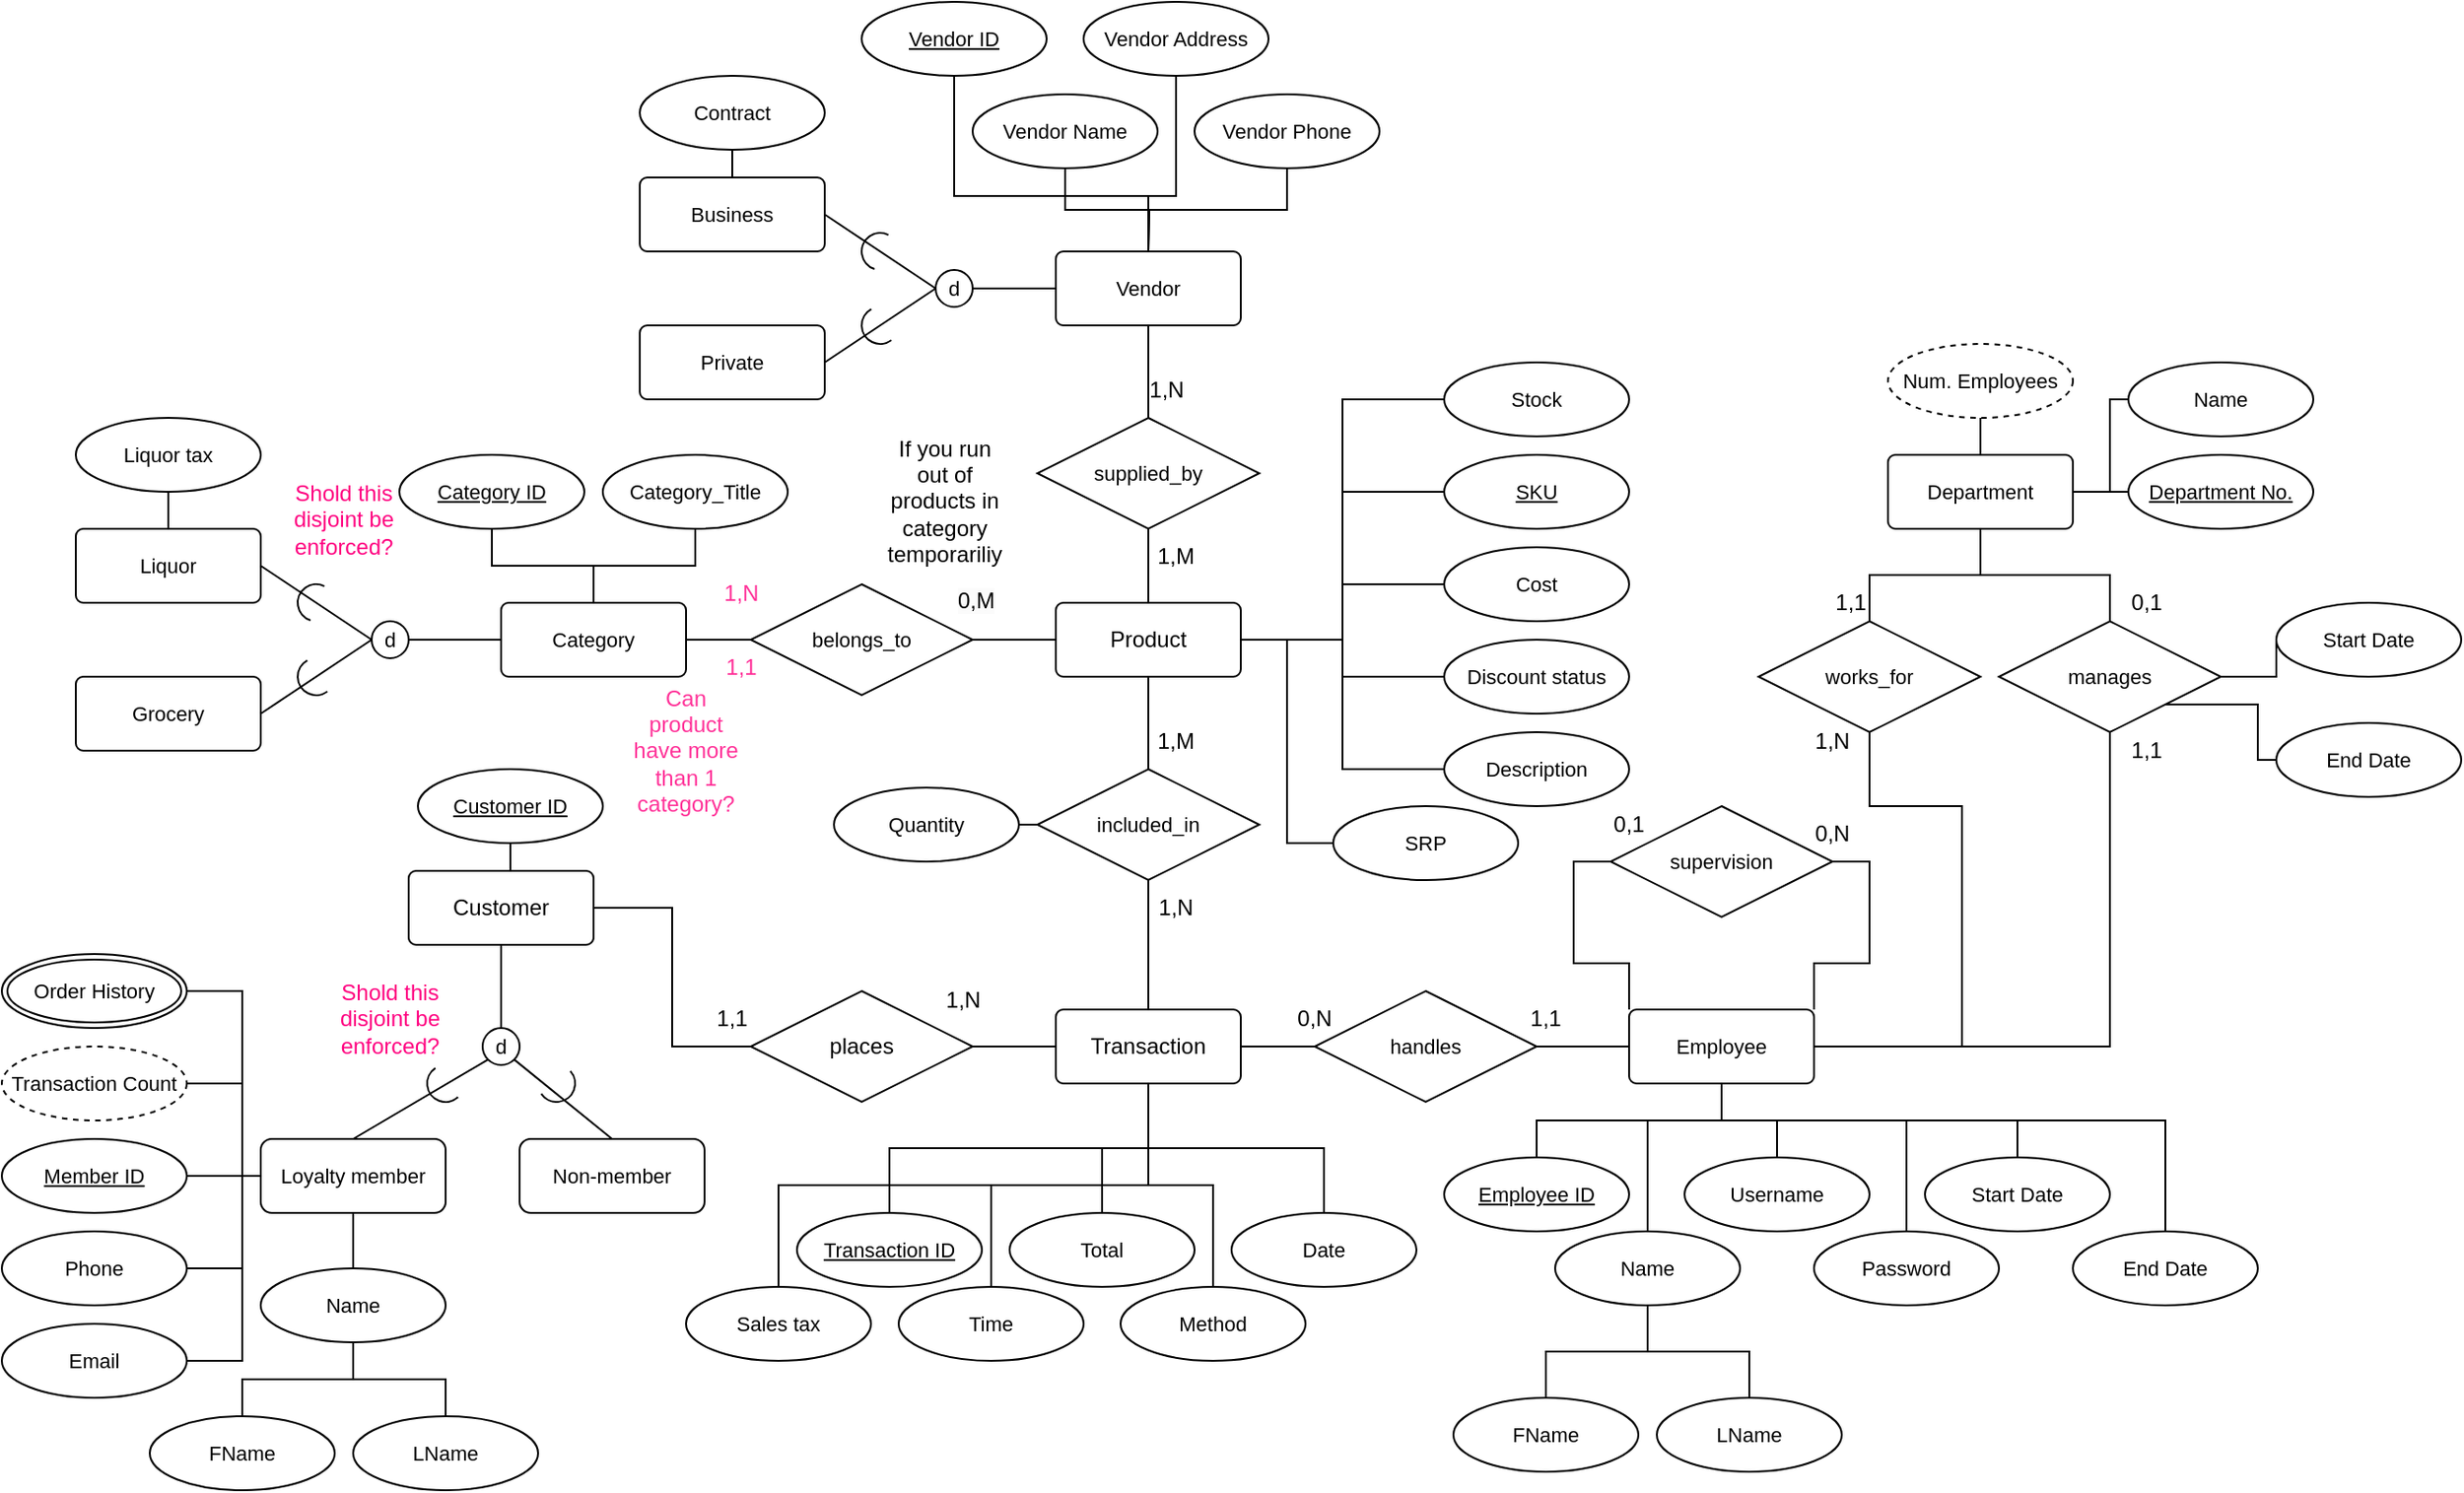<mxfile version="24.0.2" type="github">
  <diagram id="R2lEEEUBdFMjLlhIrx00" name="Page-1">
    <mxGraphModel dx="1554" dy="928" grid="1" gridSize="10" guides="1" tooltips="1" connect="1" arrows="0" fold="1" page="1" pageScale="1" pageWidth="10000" pageHeight="10000" math="0" shadow="0" extFonts="Permanent Marker^https://fonts.googleapis.com/css?family=Permanent+Marker">
      <root>
        <mxCell id="0" />
        <mxCell id="1" parent="0" />
        <mxCell id="OXciILcsvzSkTtV1qYaF-29" style="edgeStyle=orthogonalEdgeStyle;rounded=0;orthogonalLoop=1;jettySize=auto;html=1;exitX=0.5;exitY=0;exitDx=0;exitDy=0;entryX=0.5;entryY=1;entryDx=0;entryDy=0;strokeColor=default;align=center;verticalAlign=middle;fontFamily=Helvetica;fontSize=11;fontColor=default;labelBackgroundColor=default;endArrow=none;endFill=0;" parent="1" source="OXciILcsvzSkTtV1qYaF-2" target="OXciILcsvzSkTtV1qYaF-28" edge="1">
          <mxGeometry relative="1" as="geometry" />
        </mxCell>
        <mxCell id="OXciILcsvzSkTtV1qYaF-2" value="Product" style="rounded=1;arcSize=10;whiteSpace=wrap;html=1;align=center;" parent="1" vertex="1">
          <mxGeometry x="870" y="420" width="100" height="40" as="geometry" />
        </mxCell>
        <mxCell id="fT3Tlq7CKn-Jqt1ZwOdJ-8" style="edgeStyle=orthogonalEdgeStyle;rounded=0;orthogonalLoop=1;jettySize=auto;html=1;exitX=1;exitY=0.5;exitDx=0;exitDy=0;entryX=0;entryY=0.5;entryDx=0;entryDy=0;strokeColor=default;align=center;verticalAlign=middle;fontFamily=Helvetica;fontSize=11;fontColor=default;labelBackgroundColor=default;endArrow=none;endFill=0;" parent="1" source="OXciILcsvzSkTtV1qYaF-4" target="fT3Tlq7CKn-Jqt1ZwOdJ-7" edge="1">
          <mxGeometry relative="1" as="geometry" />
        </mxCell>
        <mxCell id="OXciILcsvzSkTtV1qYaF-4" value="Transaction" style="rounded=1;arcSize=10;whiteSpace=wrap;html=1;align=center;" parent="1" vertex="1">
          <mxGeometry x="870" y="640" width="100" height="40" as="geometry" />
        </mxCell>
        <mxCell id="fT3Tlq7CKn-Jqt1ZwOdJ-66" style="edgeStyle=orthogonalEdgeStyle;rounded=0;orthogonalLoop=1;jettySize=auto;html=1;exitX=0.5;exitY=0;exitDx=0;exitDy=0;entryX=0.5;entryY=1;entryDx=0;entryDy=0;strokeColor=default;align=center;verticalAlign=middle;fontFamily=Helvetica;fontSize=11;fontColor=default;labelBackgroundColor=default;endArrow=none;endFill=0;" parent="1" source="OXciILcsvzSkTtV1qYaF-5" target="fT3Tlq7CKn-Jqt1ZwOdJ-60" edge="1">
          <mxGeometry relative="1" as="geometry" />
        </mxCell>
        <mxCell id="fT3Tlq7CKn-Jqt1ZwOdJ-81" style="edgeStyle=orthogonalEdgeStyle;rounded=0;orthogonalLoop=1;jettySize=auto;html=1;exitX=0.5;exitY=1;exitDx=0;exitDy=0;entryX=0.5;entryY=0;entryDx=0;entryDy=0;strokeColor=default;align=center;verticalAlign=middle;fontFamily=Helvetica;fontSize=11;fontColor=default;labelBackgroundColor=default;endArrow=none;endFill=0;" parent="1" source="OXciILcsvzSkTtV1qYaF-5" target="fT3Tlq7CKn-Jqt1ZwOdJ-80" edge="1">
          <mxGeometry relative="1" as="geometry" />
        </mxCell>
        <mxCell id="OXciILcsvzSkTtV1qYaF-5" value="Customer" style="rounded=1;arcSize=10;whiteSpace=wrap;html=1;align=center;" parent="1" vertex="1">
          <mxGeometry x="520" y="565" width="100" height="40" as="geometry" />
        </mxCell>
        <mxCell id="OXciILcsvzSkTtV1qYaF-11" style="edgeStyle=orthogonalEdgeStyle;rounded=0;orthogonalLoop=1;jettySize=auto;html=1;exitX=0;exitY=0.5;exitDx=0;exitDy=0;entryX=1;entryY=0.5;entryDx=0;entryDy=0;endArrow=none;endFill=0;" parent="1" source="OXciILcsvzSkTtV1qYaF-6" target="OXciILcsvzSkTtV1qYaF-5" edge="1">
          <mxGeometry relative="1" as="geometry" />
        </mxCell>
        <mxCell id="OXciILcsvzSkTtV1qYaF-12" style="edgeStyle=orthogonalEdgeStyle;rounded=0;orthogonalLoop=1;jettySize=auto;html=1;exitX=1;exitY=0.5;exitDx=0;exitDy=0;entryX=0;entryY=0.5;entryDx=0;entryDy=0;endArrow=none;endFill=0;" parent="1" source="OXciILcsvzSkTtV1qYaF-6" target="OXciILcsvzSkTtV1qYaF-4" edge="1">
          <mxGeometry relative="1" as="geometry" />
        </mxCell>
        <mxCell id="OXciILcsvzSkTtV1qYaF-6" value="places" style="shape=rhombus;perimeter=rhombusPerimeter;whiteSpace=wrap;html=1;align=center;" parent="1" vertex="1">
          <mxGeometry x="705" y="630" width="120" height="60" as="geometry" />
        </mxCell>
        <mxCell id="OXciILcsvzSkTtV1qYaF-15" style="edgeStyle=orthogonalEdgeStyle;rounded=0;orthogonalLoop=1;jettySize=auto;html=1;exitX=0.5;exitY=0;exitDx=0;exitDy=0;entryX=0.5;entryY=1;entryDx=0;entryDy=0;strokeColor=default;align=center;verticalAlign=middle;fontFamily=Helvetica;fontSize=11;fontColor=default;labelBackgroundColor=default;endArrow=none;endFill=0;" parent="1" source="OXciILcsvzSkTtV1qYaF-14" target="OXciILcsvzSkTtV1qYaF-2" edge="1">
          <mxGeometry relative="1" as="geometry" />
        </mxCell>
        <mxCell id="OXciILcsvzSkTtV1qYaF-16" style="edgeStyle=orthogonalEdgeStyle;rounded=0;orthogonalLoop=1;jettySize=auto;html=1;exitX=0.5;exitY=1;exitDx=0;exitDy=0;entryX=0.5;entryY=0;entryDx=0;entryDy=0;strokeColor=default;align=center;verticalAlign=middle;fontFamily=Helvetica;fontSize=11;fontColor=default;labelBackgroundColor=default;endArrow=none;endFill=0;" parent="1" source="OXciILcsvzSkTtV1qYaF-14" target="OXciILcsvzSkTtV1qYaF-4" edge="1">
          <mxGeometry relative="1" as="geometry" />
        </mxCell>
        <mxCell id="OXciILcsvzSkTtV1qYaF-26" style="edgeStyle=orthogonalEdgeStyle;rounded=0;orthogonalLoop=1;jettySize=auto;html=1;exitX=0;exitY=0.5;exitDx=0;exitDy=0;strokeColor=default;align=center;verticalAlign=middle;fontFamily=Helvetica;fontSize=11;fontColor=default;labelBackgroundColor=default;endArrow=none;endFill=0;" parent="1" source="OXciILcsvzSkTtV1qYaF-14" target="OXciILcsvzSkTtV1qYaF-25" edge="1">
          <mxGeometry relative="1" as="geometry" />
        </mxCell>
        <mxCell id="OXciILcsvzSkTtV1qYaF-14" value="included_in" style="shape=rhombus;perimeter=rhombusPerimeter;whiteSpace=wrap;html=1;align=center;fontFamily=Helvetica;fontSize=11;fontColor=default;labelBackgroundColor=default;" parent="1" vertex="1">
          <mxGeometry x="860" y="510" width="120" height="60" as="geometry" />
        </mxCell>
        <mxCell id="OXciILcsvzSkTtV1qYaF-25" value="Quantity" style="ellipse;whiteSpace=wrap;html=1;align=center;fontFamily=Helvetica;fontSize=11;fontColor=default;labelBackgroundColor=default;" parent="1" vertex="1">
          <mxGeometry x="750" y="520" width="100" height="40" as="geometry" />
        </mxCell>
        <mxCell id="OXciILcsvzSkTtV1qYaF-46" style="edgeStyle=orthogonalEdgeStyle;rounded=0;orthogonalLoop=1;jettySize=auto;html=1;exitX=1;exitY=0.5;exitDx=0;exitDy=0;entryX=0;entryY=0.5;entryDx=0;entryDy=0;strokeColor=default;align=center;verticalAlign=middle;fontFamily=Helvetica;fontSize=11;fontColor=default;labelBackgroundColor=default;endArrow=none;endFill=0;" parent="1" source="OXciILcsvzSkTtV1qYaF-27" target="OXciILcsvzSkTtV1qYaF-2" edge="1">
          <mxGeometry relative="1" as="geometry" />
        </mxCell>
        <mxCell id="OXciILcsvzSkTtV1qYaF-47" style="edgeStyle=orthogonalEdgeStyle;rounded=0;orthogonalLoop=1;jettySize=auto;html=1;exitX=0;exitY=0.5;exitDx=0;exitDy=0;entryX=1;entryY=0.5;entryDx=0;entryDy=0;strokeColor=default;align=center;verticalAlign=middle;fontFamily=Helvetica;fontSize=11;fontColor=default;labelBackgroundColor=default;endArrow=none;endFill=0;" parent="1" source="OXciILcsvzSkTtV1qYaF-27" target="OXciILcsvzSkTtV1qYaF-32" edge="1">
          <mxGeometry relative="1" as="geometry" />
        </mxCell>
        <mxCell id="OXciILcsvzSkTtV1qYaF-27" value="belongs_to" style="shape=rhombus;perimeter=rhombusPerimeter;whiteSpace=wrap;html=1;align=center;fontFamily=Helvetica;fontSize=11;fontColor=default;labelBackgroundColor=default;" parent="1" vertex="1">
          <mxGeometry x="705" y="410" width="120" height="60" as="geometry" />
        </mxCell>
        <mxCell id="OXciILcsvzSkTtV1qYaF-31" style="edgeStyle=orthogonalEdgeStyle;rounded=0;orthogonalLoop=1;jettySize=auto;html=1;exitX=0.5;exitY=0;exitDx=0;exitDy=0;entryX=0.5;entryY=1;entryDx=0;entryDy=0;strokeColor=default;align=center;verticalAlign=middle;fontFamily=Helvetica;fontSize=11;fontColor=default;labelBackgroundColor=default;endArrow=none;endFill=0;" parent="1" source="OXciILcsvzSkTtV1qYaF-28" target="OXciILcsvzSkTtV1qYaF-30" edge="1">
          <mxGeometry relative="1" as="geometry" />
        </mxCell>
        <mxCell id="OXciILcsvzSkTtV1qYaF-28" value="supplied_by" style="shape=rhombus;perimeter=rhombusPerimeter;whiteSpace=wrap;html=1;align=center;fontFamily=Helvetica;fontSize=11;fontColor=default;labelBackgroundColor=default;" parent="1" vertex="1">
          <mxGeometry x="860" y="320" width="120" height="60" as="geometry" />
        </mxCell>
        <mxCell id="OXciILcsvzSkTtV1qYaF-58" style="edgeStyle=orthogonalEdgeStyle;rounded=0;orthogonalLoop=1;jettySize=auto;html=1;exitX=0.5;exitY=0;exitDx=0;exitDy=0;entryX=0.5;entryY=1;entryDx=0;entryDy=0;strokeColor=default;align=center;verticalAlign=middle;fontFamily=Helvetica;fontSize=11;fontColor=default;labelBackgroundColor=default;endArrow=none;endFill=0;" parent="1" source="OXciILcsvzSkTtV1qYaF-30" target="OXciILcsvzSkTtV1qYaF-54" edge="1">
          <mxGeometry relative="1" as="geometry">
            <Array as="points">
              <mxPoint x="920" y="200" />
              <mxPoint x="815" y="200" />
            </Array>
          </mxGeometry>
        </mxCell>
        <mxCell id="fT3Tlq7CKn-Jqt1ZwOdJ-109" style="edgeStyle=orthogonalEdgeStyle;rounded=0;orthogonalLoop=1;jettySize=auto;html=1;exitX=0;exitY=0.5;exitDx=0;exitDy=0;entryX=1;entryY=0.5;entryDx=0;entryDy=0;strokeColor=default;align=center;verticalAlign=middle;fontFamily=Helvetica;fontSize=11;fontColor=default;labelBackgroundColor=default;endArrow=none;endFill=0;" parent="1" source="OXciILcsvzSkTtV1qYaF-30" target="fT3Tlq7CKn-Jqt1ZwOdJ-102" edge="1">
          <mxGeometry relative="1" as="geometry" />
        </mxCell>
        <mxCell id="OXciILcsvzSkTtV1qYaF-30" value="Vendor" style="rounded=1;arcSize=10;whiteSpace=wrap;html=1;align=center;fontFamily=Helvetica;fontSize=11;fontColor=default;labelBackgroundColor=default;" parent="1" vertex="1">
          <mxGeometry x="870" y="230" width="100" height="40" as="geometry" />
        </mxCell>
        <mxCell id="OXciILcsvzSkTtV1qYaF-51" style="edgeStyle=orthogonalEdgeStyle;rounded=0;orthogonalLoop=1;jettySize=auto;html=1;exitX=0.5;exitY=0;exitDx=0;exitDy=0;entryX=0.5;entryY=1;entryDx=0;entryDy=0;strokeColor=default;align=center;verticalAlign=middle;fontFamily=Helvetica;fontSize=11;fontColor=default;labelBackgroundColor=default;endArrow=none;endFill=0;" parent="1" source="OXciILcsvzSkTtV1qYaF-32" target="OXciILcsvzSkTtV1qYaF-48" edge="1">
          <mxGeometry relative="1" as="geometry" />
        </mxCell>
        <mxCell id="fT3Tlq7CKn-Jqt1ZwOdJ-88" style="edgeStyle=orthogonalEdgeStyle;rounded=0;orthogonalLoop=1;jettySize=auto;html=1;exitX=0;exitY=0.5;exitDx=0;exitDy=0;strokeColor=default;align=center;verticalAlign=middle;fontFamily=Helvetica;fontSize=11;fontColor=default;labelBackgroundColor=default;endArrow=none;endFill=0;" parent="1" source="OXciILcsvzSkTtV1qYaF-32" target="fT3Tlq7CKn-Jqt1ZwOdJ-86" edge="1">
          <mxGeometry relative="1" as="geometry" />
        </mxCell>
        <mxCell id="OXciILcsvzSkTtV1qYaF-32" value="Category" style="rounded=1;arcSize=10;whiteSpace=wrap;html=1;align=center;fontFamily=Helvetica;fontSize=11;fontColor=default;labelBackgroundColor=default;" parent="1" vertex="1">
          <mxGeometry x="570" y="420" width="100" height="40" as="geometry" />
        </mxCell>
        <mxCell id="fT3Tlq7CKn-Jqt1ZwOdJ-123" style="edgeStyle=orthogonalEdgeStyle;rounded=0;orthogonalLoop=1;jettySize=auto;html=1;exitX=0.5;exitY=0;exitDx=0;exitDy=0;entryX=0.5;entryY=1;entryDx=0;entryDy=0;strokeColor=default;align=center;verticalAlign=middle;fontFamily=Helvetica;fontSize=11;fontColor=default;labelBackgroundColor=default;endArrow=none;endFill=0;" parent="1" source="OXciILcsvzSkTtV1qYaF-34" target="OXciILcsvzSkTtV1qYaF-4" edge="1">
          <mxGeometry relative="1" as="geometry" />
        </mxCell>
        <mxCell id="OXciILcsvzSkTtV1qYaF-34" value="Date" style="ellipse;whiteSpace=wrap;html=1;align=center;fontFamily=Helvetica;fontSize=11;fontColor=default;labelBackgroundColor=default;" parent="1" vertex="1">
          <mxGeometry x="965" y="750" width="100" height="40" as="geometry" />
        </mxCell>
        <mxCell id="fT3Tlq7CKn-Jqt1ZwOdJ-127" style="edgeStyle=orthogonalEdgeStyle;rounded=0;orthogonalLoop=1;jettySize=auto;html=1;exitX=0.5;exitY=0;exitDx=0;exitDy=0;entryX=0.5;entryY=1;entryDx=0;entryDy=0;strokeColor=default;align=center;verticalAlign=middle;fontFamily=Helvetica;fontSize=11;fontColor=default;labelBackgroundColor=default;endArrow=none;endFill=0;" parent="1" source="OXciILcsvzSkTtV1qYaF-35" target="OXciILcsvzSkTtV1qYaF-4" edge="1">
          <mxGeometry relative="1" as="geometry" />
        </mxCell>
        <mxCell id="OXciILcsvzSkTtV1qYaF-35" value="Time" style="ellipse;whiteSpace=wrap;html=1;align=center;fontFamily=Helvetica;fontSize=11;fontColor=default;labelBackgroundColor=default;" parent="1" vertex="1">
          <mxGeometry x="785" y="790" width="100" height="40" as="geometry" />
        </mxCell>
        <mxCell id="fT3Tlq7CKn-Jqt1ZwOdJ-125" style="edgeStyle=orthogonalEdgeStyle;rounded=0;orthogonalLoop=1;jettySize=auto;html=1;exitX=0.5;exitY=0;exitDx=0;exitDy=0;entryX=0.5;entryY=1;entryDx=0;entryDy=0;strokeColor=default;align=center;verticalAlign=middle;fontFamily=Helvetica;fontSize=11;fontColor=default;labelBackgroundColor=default;endArrow=none;endFill=0;" parent="1" source="OXciILcsvzSkTtV1qYaF-36" target="OXciILcsvzSkTtV1qYaF-4" edge="1">
          <mxGeometry relative="1" as="geometry" />
        </mxCell>
        <mxCell id="OXciILcsvzSkTtV1qYaF-36" value="Method" style="ellipse;whiteSpace=wrap;html=1;align=center;fontFamily=Helvetica;fontSize=11;fontColor=default;labelBackgroundColor=default;" parent="1" vertex="1">
          <mxGeometry x="905" y="790" width="100" height="40" as="geometry" />
        </mxCell>
        <mxCell id="fT3Tlq7CKn-Jqt1ZwOdJ-128" style="edgeStyle=orthogonalEdgeStyle;rounded=0;orthogonalLoop=1;jettySize=auto;html=1;exitX=0.5;exitY=0;exitDx=0;exitDy=0;entryX=0.5;entryY=1;entryDx=0;entryDy=0;strokeColor=default;align=center;verticalAlign=middle;fontFamily=Helvetica;fontSize=11;fontColor=default;labelBackgroundColor=default;endArrow=none;endFill=0;" parent="1" source="OXciILcsvzSkTtV1qYaF-37" target="OXciILcsvzSkTtV1qYaF-4" edge="1">
          <mxGeometry relative="1" as="geometry" />
        </mxCell>
        <mxCell id="OXciILcsvzSkTtV1qYaF-37" value="Transaction ID" style="ellipse;whiteSpace=wrap;html=1;align=center;fontStyle=4;fontFamily=Helvetica;fontSize=11;fontColor=default;labelBackgroundColor=default;" parent="1" vertex="1">
          <mxGeometry x="730" y="750" width="100" height="40" as="geometry" />
        </mxCell>
        <mxCell id="fT3Tlq7CKn-Jqt1ZwOdJ-126" style="edgeStyle=orthogonalEdgeStyle;rounded=0;orthogonalLoop=1;jettySize=auto;html=1;exitX=0.5;exitY=0;exitDx=0;exitDy=0;entryX=0.5;entryY=1;entryDx=0;entryDy=0;strokeColor=default;align=center;verticalAlign=middle;fontFamily=Helvetica;fontSize=11;fontColor=default;labelBackgroundColor=default;endArrow=none;endFill=0;" parent="1" source="OXciILcsvzSkTtV1qYaF-43" target="OXciILcsvzSkTtV1qYaF-4" edge="1">
          <mxGeometry relative="1" as="geometry" />
        </mxCell>
        <mxCell id="OXciILcsvzSkTtV1qYaF-43" value="Total" style="ellipse;whiteSpace=wrap;html=1;align=center;fontFamily=Helvetica;fontSize=11;fontColor=default;labelBackgroundColor=default;" parent="1" vertex="1">
          <mxGeometry x="845" y="750" width="100" height="40" as="geometry" />
        </mxCell>
        <mxCell id="OXciILcsvzSkTtV1qYaF-48" value="Category_Title" style="ellipse;whiteSpace=wrap;html=1;align=center;fontFamily=Helvetica;fontSize=11;fontColor=default;labelBackgroundColor=default;" parent="1" vertex="1">
          <mxGeometry x="625" y="340" width="100" height="40" as="geometry" />
        </mxCell>
        <mxCell id="fT3Tlq7CKn-Jqt1ZwOdJ-87" style="edgeStyle=orthogonalEdgeStyle;rounded=0;orthogonalLoop=1;jettySize=auto;html=1;exitX=0.5;exitY=1;exitDx=0;exitDy=0;entryX=0.5;entryY=0;entryDx=0;entryDy=0;strokeColor=default;align=center;verticalAlign=middle;fontFamily=Helvetica;fontSize=11;fontColor=default;labelBackgroundColor=default;endArrow=none;endFill=0;" parent="1" source="OXciILcsvzSkTtV1qYaF-50" target="OXciILcsvzSkTtV1qYaF-32" edge="1">
          <mxGeometry relative="1" as="geometry" />
        </mxCell>
        <mxCell id="OXciILcsvzSkTtV1qYaF-50" value="Category ID" style="ellipse;whiteSpace=wrap;html=1;align=center;fontStyle=4;fontFamily=Helvetica;fontSize=11;fontColor=default;labelBackgroundColor=default;" parent="1" vertex="1">
          <mxGeometry x="515" y="340" width="100" height="40" as="geometry" />
        </mxCell>
        <mxCell id="OXciILcsvzSkTtV1qYaF-54" value="&lt;u&gt;Vendor ID&lt;/u&gt;" style="ellipse;whiteSpace=wrap;html=1;align=center;fontFamily=Helvetica;fontSize=11;fontColor=default;labelBackgroundColor=default;" parent="1" vertex="1">
          <mxGeometry x="765" y="95" width="100" height="40" as="geometry" />
        </mxCell>
        <mxCell id="OXciILcsvzSkTtV1qYaF-61" style="edgeStyle=orthogonalEdgeStyle;rounded=0;orthogonalLoop=1;jettySize=auto;html=1;exitX=0.5;exitY=1;exitDx=0;exitDy=0;entryX=0.5;entryY=0;entryDx=0;entryDy=0;strokeColor=default;align=center;verticalAlign=middle;fontFamily=Helvetica;fontSize=11;fontColor=default;labelBackgroundColor=default;endArrow=none;endFill=0;" parent="1" source="OXciILcsvzSkTtV1qYaF-55" target="OXciILcsvzSkTtV1qYaF-30" edge="1">
          <mxGeometry relative="1" as="geometry">
            <Array as="points">
              <mxPoint x="935" y="200" />
              <mxPoint x="920" y="200" />
            </Array>
          </mxGeometry>
        </mxCell>
        <mxCell id="OXciILcsvzSkTtV1qYaF-55" value="Vendor Address" style="ellipse;whiteSpace=wrap;html=1;align=center;fontFamily=Helvetica;fontSize=11;fontColor=default;labelBackgroundColor=default;" parent="1" vertex="1">
          <mxGeometry x="885" y="95" width="100" height="40" as="geometry" />
        </mxCell>
        <mxCell id="OXciILcsvzSkTtV1qYaF-59" style="edgeStyle=orthogonalEdgeStyle;rounded=0;orthogonalLoop=1;jettySize=auto;html=1;exitX=0.5;exitY=1;exitDx=0;exitDy=0;strokeColor=default;align=center;verticalAlign=middle;fontFamily=Helvetica;fontSize=11;fontColor=default;labelBackgroundColor=default;endArrow=none;endFill=0;" parent="1" source="OXciILcsvzSkTtV1qYaF-56" edge="1">
          <mxGeometry relative="1" as="geometry">
            <mxPoint x="920" y="230" as="targetPoint" />
          </mxGeometry>
        </mxCell>
        <mxCell id="OXciILcsvzSkTtV1qYaF-56" value="Vendor Name" style="ellipse;whiteSpace=wrap;html=1;align=center;fontFamily=Helvetica;fontSize=11;fontColor=default;labelBackgroundColor=default;" parent="1" vertex="1">
          <mxGeometry x="825" y="145" width="100" height="40" as="geometry" />
        </mxCell>
        <mxCell id="OXciILcsvzSkTtV1qYaF-62" style="edgeStyle=orthogonalEdgeStyle;rounded=0;orthogonalLoop=1;jettySize=auto;html=1;exitX=0.5;exitY=1;exitDx=0;exitDy=0;strokeColor=default;align=center;verticalAlign=middle;fontFamily=Helvetica;fontSize=11;fontColor=default;labelBackgroundColor=default;endArrow=none;endFill=0;" parent="1" source="OXciILcsvzSkTtV1qYaF-57" edge="1">
          <mxGeometry relative="1" as="geometry">
            <mxPoint x="920" y="230" as="targetPoint" />
          </mxGeometry>
        </mxCell>
        <mxCell id="OXciILcsvzSkTtV1qYaF-57" value="Vendor Phone" style="ellipse;whiteSpace=wrap;html=1;align=center;fontFamily=Helvetica;fontSize=11;fontColor=default;labelBackgroundColor=default;" parent="1" vertex="1">
          <mxGeometry x="945" y="145" width="100" height="40" as="geometry" />
        </mxCell>
        <mxCell id="fT3Tlq7CKn-Jqt1ZwOdJ-118" style="edgeStyle=orthogonalEdgeStyle;rounded=0;orthogonalLoop=1;jettySize=auto;html=1;exitX=0;exitY=0.5;exitDx=0;exitDy=0;entryX=1;entryY=0.5;entryDx=0;entryDy=0;strokeColor=default;align=center;verticalAlign=middle;fontFamily=Helvetica;fontSize=11;fontColor=default;labelBackgroundColor=default;endArrow=none;endFill=0;" parent="1" source="OXciILcsvzSkTtV1qYaF-68" target="OXciILcsvzSkTtV1qYaF-2" edge="1">
          <mxGeometry relative="1" as="geometry" />
        </mxCell>
        <mxCell id="OXciILcsvzSkTtV1qYaF-68" value="Stock" style="ellipse;whiteSpace=wrap;html=1;align=center;fontFamily=Helvetica;fontSize=11;fontColor=default;labelBackgroundColor=default;" parent="1" vertex="1">
          <mxGeometry x="1080" y="290" width="100" height="40" as="geometry" />
        </mxCell>
        <mxCell id="fT3Tlq7CKn-Jqt1ZwOdJ-117" style="edgeStyle=orthogonalEdgeStyle;rounded=0;orthogonalLoop=1;jettySize=auto;html=1;exitX=0;exitY=0.5;exitDx=0;exitDy=0;entryX=1;entryY=0.5;entryDx=0;entryDy=0;strokeColor=default;align=center;verticalAlign=middle;fontFamily=Helvetica;fontSize=11;fontColor=default;labelBackgroundColor=default;endArrow=none;endFill=0;" parent="1" source="OXciILcsvzSkTtV1qYaF-69" target="OXciILcsvzSkTtV1qYaF-2" edge="1">
          <mxGeometry relative="1" as="geometry" />
        </mxCell>
        <mxCell id="OXciILcsvzSkTtV1qYaF-69" value="&lt;u&gt;SKU&lt;/u&gt;" style="ellipse;whiteSpace=wrap;html=1;align=center;fontFamily=Helvetica;fontSize=11;fontColor=default;labelBackgroundColor=default;" parent="1" vertex="1">
          <mxGeometry x="1080" y="340" width="100" height="40" as="geometry" />
        </mxCell>
        <mxCell id="fT3Tlq7CKn-Jqt1ZwOdJ-121" style="edgeStyle=orthogonalEdgeStyle;rounded=0;orthogonalLoop=1;jettySize=auto;html=1;exitX=0;exitY=0.5;exitDx=0;exitDy=0;entryX=1;entryY=0.5;entryDx=0;entryDy=0;strokeColor=default;align=center;verticalAlign=middle;fontFamily=Helvetica;fontSize=11;fontColor=default;labelBackgroundColor=default;endArrow=none;endFill=0;" parent="1" source="OXciILcsvzSkTtV1qYaF-70" target="OXciILcsvzSkTtV1qYaF-2" edge="1">
          <mxGeometry relative="1" as="geometry" />
        </mxCell>
        <mxCell id="OXciILcsvzSkTtV1qYaF-70" value="Description" style="ellipse;whiteSpace=wrap;html=1;align=center;fontFamily=Helvetica;fontSize=11;fontColor=default;labelBackgroundColor=default;" parent="1" vertex="1">
          <mxGeometry x="1080" y="490" width="100" height="40" as="geometry" />
        </mxCell>
        <mxCell id="fT3Tlq7CKn-Jqt1ZwOdJ-119" style="edgeStyle=orthogonalEdgeStyle;rounded=0;orthogonalLoop=1;jettySize=auto;html=1;exitX=0;exitY=0.5;exitDx=0;exitDy=0;entryX=1;entryY=0.5;entryDx=0;entryDy=0;strokeColor=default;align=center;verticalAlign=middle;fontFamily=Helvetica;fontSize=11;fontColor=default;labelBackgroundColor=default;endArrow=none;endFill=0;" parent="1" source="OXciILcsvzSkTtV1qYaF-71" target="OXciILcsvzSkTtV1qYaF-2" edge="1">
          <mxGeometry relative="1" as="geometry" />
        </mxCell>
        <mxCell id="OXciILcsvzSkTtV1qYaF-71" value="Cost" style="ellipse;whiteSpace=wrap;html=1;align=center;fontFamily=Helvetica;fontSize=11;fontColor=default;labelBackgroundColor=default;" parent="1" vertex="1">
          <mxGeometry x="1080" y="390" width="100" height="40" as="geometry" />
        </mxCell>
        <mxCell id="fT3Tlq7CKn-Jqt1ZwOdJ-122" style="edgeStyle=orthogonalEdgeStyle;rounded=0;orthogonalLoop=1;jettySize=auto;html=1;exitX=0;exitY=0.5;exitDx=0;exitDy=0;entryX=1;entryY=0.5;entryDx=0;entryDy=0;strokeColor=default;align=center;verticalAlign=middle;fontFamily=Helvetica;fontSize=11;fontColor=default;labelBackgroundColor=default;endArrow=none;endFill=0;" parent="1" source="fT3Tlq7CKn-Jqt1ZwOdJ-1" target="OXciILcsvzSkTtV1qYaF-2" edge="1">
          <mxGeometry relative="1" as="geometry" />
        </mxCell>
        <mxCell id="fT3Tlq7CKn-Jqt1ZwOdJ-1" value="SRP" style="ellipse;whiteSpace=wrap;html=1;align=center;fontFamily=Helvetica;fontSize=11;fontColor=default;labelBackgroundColor=default;" parent="1" vertex="1">
          <mxGeometry x="1020" y="530" width="100" height="40" as="geometry" />
        </mxCell>
        <mxCell id="fT3Tlq7CKn-Jqt1ZwOdJ-26" style="edgeStyle=orthogonalEdgeStyle;rounded=0;orthogonalLoop=1;jettySize=auto;html=1;exitX=0;exitY=0;exitDx=0;exitDy=0;entryX=0;entryY=0.5;entryDx=0;entryDy=0;strokeColor=default;align=center;verticalAlign=middle;fontFamily=Helvetica;fontSize=11;fontColor=default;labelBackgroundColor=default;endArrow=none;endFill=0;" parent="1" source="fT3Tlq7CKn-Jqt1ZwOdJ-5" target="fT3Tlq7CKn-Jqt1ZwOdJ-25" edge="1">
          <mxGeometry relative="1" as="geometry" />
        </mxCell>
        <mxCell id="fT3Tlq7CKn-Jqt1ZwOdJ-27" style="edgeStyle=orthogonalEdgeStyle;rounded=0;orthogonalLoop=1;jettySize=auto;html=1;exitX=1;exitY=0;exitDx=0;exitDy=0;entryX=1;entryY=0.5;entryDx=0;entryDy=0;strokeColor=default;align=center;verticalAlign=middle;fontFamily=Helvetica;fontSize=11;fontColor=default;labelBackgroundColor=default;endArrow=none;endFill=0;" parent="1" source="fT3Tlq7CKn-Jqt1ZwOdJ-5" target="fT3Tlq7CKn-Jqt1ZwOdJ-25" edge="1">
          <mxGeometry relative="1" as="geometry" />
        </mxCell>
        <mxCell id="fT3Tlq7CKn-Jqt1ZwOdJ-151" style="edgeStyle=orthogonalEdgeStyle;rounded=0;orthogonalLoop=1;jettySize=auto;html=1;exitX=1;exitY=0.5;exitDx=0;exitDy=0;entryX=0.5;entryY=1;entryDx=0;entryDy=0;strokeColor=default;align=center;verticalAlign=middle;fontFamily=Helvetica;fontSize=11;fontColor=default;labelBackgroundColor=default;endArrow=none;endFill=0;" parent="1" source="fT3Tlq7CKn-Jqt1ZwOdJ-5" target="fT3Tlq7CKn-Jqt1ZwOdJ-11" edge="1">
          <mxGeometry relative="1" as="geometry" />
        </mxCell>
        <mxCell id="fT3Tlq7CKn-Jqt1ZwOdJ-5" value="Employee" style="rounded=1;arcSize=10;whiteSpace=wrap;html=1;align=center;fontFamily=Helvetica;fontSize=11;fontColor=default;labelBackgroundColor=default;" parent="1" vertex="1">
          <mxGeometry x="1180" y="640" width="100" height="40" as="geometry" />
        </mxCell>
        <mxCell id="fT3Tlq7CKn-Jqt1ZwOdJ-35" style="edgeStyle=orthogonalEdgeStyle;rounded=0;orthogonalLoop=1;jettySize=auto;html=1;exitX=0.5;exitY=0;exitDx=0;exitDy=0;entryX=0.5;entryY=1;entryDx=0;entryDy=0;strokeColor=default;align=center;verticalAlign=middle;fontFamily=Helvetica;fontSize=11;fontColor=default;labelBackgroundColor=default;endArrow=none;endFill=0;" parent="1" source="fT3Tlq7CKn-Jqt1ZwOdJ-6" target="fT3Tlq7CKn-Jqt1ZwOdJ-34" edge="1">
          <mxGeometry relative="1" as="geometry" />
        </mxCell>
        <mxCell id="fT3Tlq7CKn-Jqt1ZwOdJ-42" style="edgeStyle=orthogonalEdgeStyle;rounded=0;orthogonalLoop=1;jettySize=auto;html=1;exitX=1;exitY=0.5;exitDx=0;exitDy=0;entryX=0;entryY=0.5;entryDx=0;entryDy=0;strokeColor=default;align=center;verticalAlign=middle;fontFamily=Helvetica;fontSize=11;fontColor=default;labelBackgroundColor=default;endArrow=none;endFill=0;" parent="1" source="fT3Tlq7CKn-Jqt1ZwOdJ-6" target="fT3Tlq7CKn-Jqt1ZwOdJ-37" edge="1">
          <mxGeometry relative="1" as="geometry" />
        </mxCell>
        <mxCell id="fT3Tlq7CKn-Jqt1ZwOdJ-136" style="edgeStyle=orthogonalEdgeStyle;rounded=0;orthogonalLoop=1;jettySize=auto;html=1;exitX=1;exitY=0.5;exitDx=0;exitDy=0;entryX=0;entryY=0.5;entryDx=0;entryDy=0;strokeColor=default;align=center;verticalAlign=middle;fontFamily=Helvetica;fontSize=11;fontColor=default;labelBackgroundColor=default;endArrow=none;endFill=0;" parent="1" source="fT3Tlq7CKn-Jqt1ZwOdJ-6" target="fT3Tlq7CKn-Jqt1ZwOdJ-36" edge="1">
          <mxGeometry relative="1" as="geometry">
            <Array as="points">
              <mxPoint x="1440" y="360" />
              <mxPoint x="1440" y="310" />
            </Array>
          </mxGeometry>
        </mxCell>
        <mxCell id="fT3Tlq7CKn-Jqt1ZwOdJ-6" value="Department" style="rounded=1;arcSize=10;whiteSpace=wrap;html=1;align=center;fontFamily=Helvetica;fontSize=11;fontColor=default;labelBackgroundColor=default;" parent="1" vertex="1">
          <mxGeometry x="1320" y="340" width="100" height="40" as="geometry" />
        </mxCell>
        <mxCell id="fT3Tlq7CKn-Jqt1ZwOdJ-9" style="edgeStyle=orthogonalEdgeStyle;rounded=0;orthogonalLoop=1;jettySize=auto;html=1;exitX=1;exitY=0.5;exitDx=0;exitDy=0;entryX=0;entryY=0.5;entryDx=0;entryDy=0;strokeColor=default;align=center;verticalAlign=middle;fontFamily=Helvetica;fontSize=11;fontColor=default;labelBackgroundColor=default;endArrow=none;endFill=0;" parent="1" source="fT3Tlq7CKn-Jqt1ZwOdJ-7" target="fT3Tlq7CKn-Jqt1ZwOdJ-5" edge="1">
          <mxGeometry relative="1" as="geometry" />
        </mxCell>
        <mxCell id="fT3Tlq7CKn-Jqt1ZwOdJ-7" value="handles" style="shape=rhombus;perimeter=rhombusPerimeter;whiteSpace=wrap;html=1;align=center;fontFamily=Helvetica;fontSize=11;fontColor=default;labelBackgroundColor=default;" parent="1" vertex="1">
          <mxGeometry x="1010" y="630" width="120" height="60" as="geometry" />
        </mxCell>
        <mxCell id="fT3Tlq7CKn-Jqt1ZwOdJ-149" style="edgeStyle=orthogonalEdgeStyle;rounded=0;orthogonalLoop=1;jettySize=auto;html=1;exitX=0.5;exitY=0;exitDx=0;exitDy=0;entryX=0.5;entryY=1;entryDx=0;entryDy=0;strokeColor=default;align=center;verticalAlign=middle;fontFamily=Helvetica;fontSize=11;fontColor=default;labelBackgroundColor=default;endArrow=none;endFill=0;" parent="1" source="fT3Tlq7CKn-Jqt1ZwOdJ-10" target="fT3Tlq7CKn-Jqt1ZwOdJ-6" edge="1">
          <mxGeometry relative="1" as="geometry" />
        </mxCell>
        <mxCell id="fT3Tlq7CKn-Jqt1ZwOdJ-152" style="edgeStyle=orthogonalEdgeStyle;rounded=0;orthogonalLoop=1;jettySize=auto;html=1;exitX=0.5;exitY=1;exitDx=0;exitDy=0;entryX=1;entryY=0.5;entryDx=0;entryDy=0;strokeColor=default;align=center;verticalAlign=middle;fontFamily=Helvetica;fontSize=11;fontColor=default;labelBackgroundColor=default;endArrow=none;endFill=0;" parent="1" source="fT3Tlq7CKn-Jqt1ZwOdJ-10" target="fT3Tlq7CKn-Jqt1ZwOdJ-5" edge="1">
          <mxGeometry relative="1" as="geometry">
            <Array as="points">
              <mxPoint x="1310" y="530" />
              <mxPoint x="1360" y="530" />
              <mxPoint x="1360" y="660" />
            </Array>
          </mxGeometry>
        </mxCell>
        <mxCell id="fT3Tlq7CKn-Jqt1ZwOdJ-10" value="works_for" style="shape=rhombus;perimeter=rhombusPerimeter;whiteSpace=wrap;html=1;align=center;fontFamily=Helvetica;fontSize=11;fontColor=default;labelBackgroundColor=default;" parent="1" vertex="1">
          <mxGeometry x="1250" y="430" width="120" height="60" as="geometry" />
        </mxCell>
        <mxCell id="fT3Tlq7CKn-Jqt1ZwOdJ-147" style="edgeStyle=orthogonalEdgeStyle;rounded=0;orthogonalLoop=1;jettySize=auto;html=1;exitX=0.5;exitY=0;exitDx=0;exitDy=0;entryX=0.5;entryY=1;entryDx=0;entryDy=0;strokeColor=default;align=center;verticalAlign=middle;fontFamily=Helvetica;fontSize=11;fontColor=default;labelBackgroundColor=default;endArrow=none;endFill=0;" parent="1" source="fT3Tlq7CKn-Jqt1ZwOdJ-11" target="fT3Tlq7CKn-Jqt1ZwOdJ-6" edge="1">
          <mxGeometry relative="1" as="geometry" />
        </mxCell>
        <mxCell id="fT3Tlq7CKn-Jqt1ZwOdJ-150" style="edgeStyle=orthogonalEdgeStyle;rounded=0;orthogonalLoop=1;jettySize=auto;html=1;exitX=1;exitY=0.5;exitDx=0;exitDy=0;entryX=0;entryY=0.5;entryDx=0;entryDy=0;strokeColor=default;align=center;verticalAlign=middle;fontFamily=Helvetica;fontSize=11;fontColor=default;labelBackgroundColor=default;endArrow=none;endFill=0;" parent="1" source="fT3Tlq7CKn-Jqt1ZwOdJ-11" target="fT3Tlq7CKn-Jqt1ZwOdJ-28" edge="1">
          <mxGeometry relative="1" as="geometry" />
        </mxCell>
        <mxCell id="KZJG9HeRuJvANU3pxZ1K-25" style="edgeStyle=orthogonalEdgeStyle;rounded=0;orthogonalLoop=1;jettySize=auto;html=1;exitX=1;exitY=1;exitDx=0;exitDy=0;entryX=0;entryY=0.5;entryDx=0;entryDy=0;endArrow=none;endFill=0;" edge="1" parent="1" source="fT3Tlq7CKn-Jqt1ZwOdJ-11" target="KZJG9HeRuJvANU3pxZ1K-24">
          <mxGeometry relative="1" as="geometry" />
        </mxCell>
        <mxCell id="fT3Tlq7CKn-Jqt1ZwOdJ-11" value="manages" style="shape=rhombus;perimeter=rhombusPerimeter;whiteSpace=wrap;html=1;align=center;fontFamily=Helvetica;fontSize=11;fontColor=default;labelBackgroundColor=default;" parent="1" vertex="1">
          <mxGeometry x="1380" y="430" width="120" height="60" as="geometry" />
        </mxCell>
        <mxCell id="fT3Tlq7CKn-Jqt1ZwOdJ-130" style="edgeStyle=orthogonalEdgeStyle;rounded=0;orthogonalLoop=1;jettySize=auto;html=1;exitX=0.5;exitY=0;exitDx=0;exitDy=0;entryX=0.5;entryY=1;entryDx=0;entryDy=0;strokeColor=default;align=center;verticalAlign=middle;fontFamily=Helvetica;fontSize=11;fontColor=default;labelBackgroundColor=default;endArrow=none;endFill=0;" parent="1" source="fT3Tlq7CKn-Jqt1ZwOdJ-17" target="fT3Tlq7CKn-Jqt1ZwOdJ-5" edge="1">
          <mxGeometry relative="1" as="geometry" />
        </mxCell>
        <mxCell id="fT3Tlq7CKn-Jqt1ZwOdJ-17" value="&lt;u&gt;Employee ID&lt;/u&gt;" style="ellipse;whiteSpace=wrap;html=1;align=center;fontFamily=Helvetica;fontSize=11;fontColor=default;labelBackgroundColor=default;" parent="1" vertex="1">
          <mxGeometry x="1080" y="720" width="100" height="40" as="geometry" />
        </mxCell>
        <mxCell id="fT3Tlq7CKn-Jqt1ZwOdJ-21" style="edgeStyle=orthogonalEdgeStyle;rounded=0;orthogonalLoop=1;jettySize=auto;html=1;exitX=0.5;exitY=1;exitDx=0;exitDy=0;entryX=0.5;entryY=0;entryDx=0;entryDy=0;strokeColor=default;align=center;verticalAlign=middle;fontFamily=Helvetica;fontSize=11;fontColor=default;labelBackgroundColor=default;endArrow=none;endFill=0;" parent="1" source="fT3Tlq7CKn-Jqt1ZwOdJ-18" target="fT3Tlq7CKn-Jqt1ZwOdJ-19" edge="1">
          <mxGeometry relative="1" as="geometry" />
        </mxCell>
        <mxCell id="fT3Tlq7CKn-Jqt1ZwOdJ-22" style="edgeStyle=orthogonalEdgeStyle;rounded=0;orthogonalLoop=1;jettySize=auto;html=1;exitX=0.5;exitY=1;exitDx=0;exitDy=0;entryX=0.5;entryY=0;entryDx=0;entryDy=0;strokeColor=default;align=center;verticalAlign=middle;fontFamily=Helvetica;fontSize=11;fontColor=default;labelBackgroundColor=default;endArrow=none;endFill=0;" parent="1" source="fT3Tlq7CKn-Jqt1ZwOdJ-18" target="fT3Tlq7CKn-Jqt1ZwOdJ-20" edge="1">
          <mxGeometry relative="1" as="geometry" />
        </mxCell>
        <mxCell id="fT3Tlq7CKn-Jqt1ZwOdJ-135" style="edgeStyle=orthogonalEdgeStyle;rounded=0;orthogonalLoop=1;jettySize=auto;html=1;exitX=0.5;exitY=0;exitDx=0;exitDy=0;entryX=0.5;entryY=1;entryDx=0;entryDy=0;strokeColor=default;align=center;verticalAlign=middle;fontFamily=Helvetica;fontSize=11;fontColor=default;labelBackgroundColor=default;endArrow=none;endFill=0;" parent="1" source="fT3Tlq7CKn-Jqt1ZwOdJ-18" target="fT3Tlq7CKn-Jqt1ZwOdJ-5" edge="1">
          <mxGeometry relative="1" as="geometry">
            <Array as="points">
              <mxPoint x="1190" y="700" />
              <mxPoint x="1230" y="700" />
            </Array>
          </mxGeometry>
        </mxCell>
        <mxCell id="fT3Tlq7CKn-Jqt1ZwOdJ-18" value="Name" style="ellipse;whiteSpace=wrap;html=1;align=center;fontFamily=Helvetica;fontSize=11;fontColor=default;labelBackgroundColor=default;" parent="1" vertex="1">
          <mxGeometry x="1140" y="760" width="100" height="40" as="geometry" />
        </mxCell>
        <mxCell id="fT3Tlq7CKn-Jqt1ZwOdJ-19" value="FName" style="ellipse;whiteSpace=wrap;html=1;align=center;fontFamily=Helvetica;fontSize=11;fontColor=default;labelBackgroundColor=default;" parent="1" vertex="1">
          <mxGeometry x="1085" y="850" width="100" height="40" as="geometry" />
        </mxCell>
        <mxCell id="fT3Tlq7CKn-Jqt1ZwOdJ-20" value="LName" style="ellipse;whiteSpace=wrap;html=1;align=center;fontFamily=Helvetica;fontSize=11;fontColor=default;labelBackgroundColor=default;" parent="1" vertex="1">
          <mxGeometry x="1195" y="850" width="100" height="40" as="geometry" />
        </mxCell>
        <mxCell id="fT3Tlq7CKn-Jqt1ZwOdJ-132" style="edgeStyle=orthogonalEdgeStyle;rounded=0;orthogonalLoop=1;jettySize=auto;html=1;exitX=0.5;exitY=0;exitDx=0;exitDy=0;entryX=0.5;entryY=1;entryDx=0;entryDy=0;strokeColor=default;align=center;verticalAlign=middle;fontFamily=Helvetica;fontSize=11;fontColor=default;labelBackgroundColor=default;endArrow=none;endFill=0;" parent="1" source="fT3Tlq7CKn-Jqt1ZwOdJ-23" target="fT3Tlq7CKn-Jqt1ZwOdJ-5" edge="1">
          <mxGeometry relative="1" as="geometry" />
        </mxCell>
        <mxCell id="fT3Tlq7CKn-Jqt1ZwOdJ-23" value="Username" style="ellipse;whiteSpace=wrap;html=1;align=center;fontFamily=Helvetica;fontSize=11;fontColor=default;labelBackgroundColor=default;" parent="1" vertex="1">
          <mxGeometry x="1210" y="720" width="100" height="40" as="geometry" />
        </mxCell>
        <mxCell id="fT3Tlq7CKn-Jqt1ZwOdJ-134" style="edgeStyle=orthogonalEdgeStyle;rounded=0;orthogonalLoop=1;jettySize=auto;html=1;exitX=0.5;exitY=0;exitDx=0;exitDy=0;entryX=0.5;entryY=1;entryDx=0;entryDy=0;strokeColor=default;align=center;verticalAlign=middle;fontFamily=Helvetica;fontSize=11;fontColor=default;labelBackgroundColor=default;endArrow=none;endFill=0;" parent="1" source="fT3Tlq7CKn-Jqt1ZwOdJ-24" target="fT3Tlq7CKn-Jqt1ZwOdJ-5" edge="1">
          <mxGeometry relative="1" as="geometry">
            <Array as="points">
              <mxPoint x="1330" y="700" />
              <mxPoint x="1230" y="700" />
            </Array>
          </mxGeometry>
        </mxCell>
        <mxCell id="fT3Tlq7CKn-Jqt1ZwOdJ-24" value="Password" style="ellipse;whiteSpace=wrap;html=1;align=center;fontFamily=Helvetica;fontSize=11;fontColor=default;labelBackgroundColor=default;" parent="1" vertex="1">
          <mxGeometry x="1280" y="760" width="100" height="40" as="geometry" />
        </mxCell>
        <mxCell id="fT3Tlq7CKn-Jqt1ZwOdJ-25" value="supervision" style="shape=rhombus;perimeter=rhombusPerimeter;whiteSpace=wrap;html=1;align=center;fontFamily=Helvetica;fontSize=11;fontColor=default;labelBackgroundColor=default;" parent="1" vertex="1">
          <mxGeometry x="1170" y="530" width="120" height="60" as="geometry" />
        </mxCell>
        <mxCell id="fT3Tlq7CKn-Jqt1ZwOdJ-28" value="Start Date" style="ellipse;whiteSpace=wrap;html=1;align=center;fontFamily=Helvetica;fontSize=11;fontColor=default;labelBackgroundColor=default;" parent="1" vertex="1">
          <mxGeometry x="1530" y="420" width="100" height="40" as="geometry" />
        </mxCell>
        <mxCell id="fT3Tlq7CKn-Jqt1ZwOdJ-34" value="Num. Employees" style="ellipse;whiteSpace=wrap;html=1;align=center;dashed=1;fontFamily=Helvetica;fontSize=11;fontColor=default;labelBackgroundColor=default;" parent="1" vertex="1">
          <mxGeometry x="1320" y="280" width="100" height="40" as="geometry" />
        </mxCell>
        <mxCell id="fT3Tlq7CKn-Jqt1ZwOdJ-36" value="Name" style="ellipse;whiteSpace=wrap;html=1;align=center;fontFamily=Helvetica;fontSize=11;fontColor=default;labelBackgroundColor=default;" parent="1" vertex="1">
          <mxGeometry x="1450" y="290" width="100" height="40" as="geometry" />
        </mxCell>
        <mxCell id="fT3Tlq7CKn-Jqt1ZwOdJ-37" value="&lt;u&gt;Department No.&lt;/u&gt;" style="ellipse;whiteSpace=wrap;html=1;align=center;fontFamily=Helvetica;fontSize=11;fontColor=default;labelBackgroundColor=default;" parent="1" vertex="1">
          <mxGeometry x="1450" y="340" width="100" height="40" as="geometry" />
        </mxCell>
        <mxCell id="fT3Tlq7CKn-Jqt1ZwOdJ-133" style="edgeStyle=orthogonalEdgeStyle;rounded=0;orthogonalLoop=1;jettySize=auto;html=1;exitX=0.5;exitY=0;exitDx=0;exitDy=0;entryX=0.5;entryY=1;entryDx=0;entryDy=0;strokeColor=default;align=center;verticalAlign=middle;fontFamily=Helvetica;fontSize=11;fontColor=default;labelBackgroundColor=default;endArrow=none;endFill=0;" parent="1" source="fT3Tlq7CKn-Jqt1ZwOdJ-40" target="fT3Tlq7CKn-Jqt1ZwOdJ-5" edge="1">
          <mxGeometry relative="1" as="geometry" />
        </mxCell>
        <mxCell id="fT3Tlq7CKn-Jqt1ZwOdJ-40" value="Start Date" style="ellipse;whiteSpace=wrap;html=1;align=center;fontFamily=Helvetica;fontSize=11;fontColor=default;labelBackgroundColor=default;" parent="1" vertex="1">
          <mxGeometry x="1340" y="720" width="100" height="40" as="geometry" />
        </mxCell>
        <mxCell id="fT3Tlq7CKn-Jqt1ZwOdJ-82" style="rounded=0;orthogonalLoop=1;jettySize=auto;html=1;exitX=0.5;exitY=0;exitDx=0;exitDy=0;entryX=0;entryY=1;entryDx=0;entryDy=0;strokeColor=default;align=center;verticalAlign=middle;fontFamily=Helvetica;fontSize=11;fontColor=default;labelBackgroundColor=default;endArrow=none;endFill=0;" parent="1" source="fT3Tlq7CKn-Jqt1ZwOdJ-46" target="fT3Tlq7CKn-Jqt1ZwOdJ-80" edge="1">
          <mxGeometry relative="1" as="geometry" />
        </mxCell>
        <mxCell id="fT3Tlq7CKn-Jqt1ZwOdJ-146" style="edgeStyle=orthogonalEdgeStyle;rounded=0;orthogonalLoop=1;jettySize=auto;html=1;exitX=0.5;exitY=1;exitDx=0;exitDy=0;entryX=0.5;entryY=0;entryDx=0;entryDy=0;strokeColor=default;align=center;verticalAlign=middle;fontFamily=Helvetica;fontSize=11;fontColor=default;labelBackgroundColor=default;endArrow=none;endFill=0;" parent="1" source="fT3Tlq7CKn-Jqt1ZwOdJ-46" target="fT3Tlq7CKn-Jqt1ZwOdJ-53" edge="1">
          <mxGeometry relative="1" as="geometry" />
        </mxCell>
        <mxCell id="fT3Tlq7CKn-Jqt1ZwOdJ-46" value="Loyalty member" style="whiteSpace=wrap;html=1;align=center;fontFamily=Helvetica;fontSize=11;fontColor=default;labelBackgroundColor=default;rounded=1;" parent="1" vertex="1">
          <mxGeometry x="440" y="710" width="100" height="40" as="geometry" />
        </mxCell>
        <mxCell id="fT3Tlq7CKn-Jqt1ZwOdJ-51" value="" style="verticalLabelPosition=bottom;verticalAlign=top;html=1;shape=mxgraph.basic.arc;startAngle=0.3;endAngle=0.823;fontFamily=Helvetica;fontSize=11;fontColor=default;labelBackgroundColor=default;rotation=-60;" parent="1" vertex="1">
          <mxGeometry x="590" y="670" width="20" height="20" as="geometry" />
        </mxCell>
        <mxCell id="fT3Tlq7CKn-Jqt1ZwOdJ-56" style="edgeStyle=orthogonalEdgeStyle;rounded=0;orthogonalLoop=1;jettySize=auto;html=1;exitX=0.5;exitY=1;exitDx=0;exitDy=0;entryX=0.5;entryY=0;entryDx=0;entryDy=0;strokeColor=default;align=center;verticalAlign=middle;fontFamily=Helvetica;fontSize=11;fontColor=default;labelBackgroundColor=default;endArrow=none;endFill=0;" parent="1" source="fT3Tlq7CKn-Jqt1ZwOdJ-53" target="fT3Tlq7CKn-Jqt1ZwOdJ-54" edge="1">
          <mxGeometry relative="1" as="geometry" />
        </mxCell>
        <mxCell id="fT3Tlq7CKn-Jqt1ZwOdJ-57" style="edgeStyle=orthogonalEdgeStyle;rounded=0;orthogonalLoop=1;jettySize=auto;html=1;exitX=0.5;exitY=1;exitDx=0;exitDy=0;entryX=0.5;entryY=0;entryDx=0;entryDy=0;strokeColor=default;align=center;verticalAlign=middle;fontFamily=Helvetica;fontSize=11;fontColor=default;labelBackgroundColor=default;endArrow=none;endFill=0;" parent="1" source="fT3Tlq7CKn-Jqt1ZwOdJ-53" target="fT3Tlq7CKn-Jqt1ZwOdJ-55" edge="1">
          <mxGeometry relative="1" as="geometry" />
        </mxCell>
        <mxCell id="fT3Tlq7CKn-Jqt1ZwOdJ-53" value="Name" style="ellipse;whiteSpace=wrap;html=1;align=center;fontFamily=Helvetica;fontSize=11;fontColor=default;labelBackgroundColor=default;" parent="1" vertex="1">
          <mxGeometry x="440" y="780" width="100" height="40" as="geometry" />
        </mxCell>
        <mxCell id="fT3Tlq7CKn-Jqt1ZwOdJ-54" value="FName" style="ellipse;whiteSpace=wrap;html=1;align=center;fontFamily=Helvetica;fontSize=11;fontColor=default;labelBackgroundColor=default;" parent="1" vertex="1">
          <mxGeometry x="380" y="860" width="100" height="40" as="geometry" />
        </mxCell>
        <mxCell id="fT3Tlq7CKn-Jqt1ZwOdJ-55" value="LName" style="ellipse;whiteSpace=wrap;html=1;align=center;fontFamily=Helvetica;fontSize=11;fontColor=default;labelBackgroundColor=default;" parent="1" vertex="1">
          <mxGeometry x="490" y="860" width="100" height="40" as="geometry" />
        </mxCell>
        <mxCell id="fT3Tlq7CKn-Jqt1ZwOdJ-145" style="edgeStyle=orthogonalEdgeStyle;rounded=0;orthogonalLoop=1;jettySize=auto;html=1;exitX=1;exitY=0.5;exitDx=0;exitDy=0;entryX=0;entryY=0.5;entryDx=0;entryDy=0;strokeColor=default;align=center;verticalAlign=middle;fontFamily=Helvetica;fontSize=11;fontColor=default;labelBackgroundColor=default;endArrow=none;endFill=0;" parent="1" source="fT3Tlq7CKn-Jqt1ZwOdJ-58" target="fT3Tlq7CKn-Jqt1ZwOdJ-46" edge="1">
          <mxGeometry relative="1" as="geometry">
            <Array as="points">
              <mxPoint x="430" y="830" />
              <mxPoint x="430" y="730" />
            </Array>
          </mxGeometry>
        </mxCell>
        <mxCell id="fT3Tlq7CKn-Jqt1ZwOdJ-58" value="Email" style="ellipse;whiteSpace=wrap;html=1;align=center;fontFamily=Helvetica;fontSize=11;fontColor=default;labelBackgroundColor=default;" parent="1" vertex="1">
          <mxGeometry x="300" y="810" width="100" height="40" as="geometry" />
        </mxCell>
        <mxCell id="fT3Tlq7CKn-Jqt1ZwOdJ-60" value="&lt;u&gt;Customer ID&lt;/u&gt;" style="ellipse;whiteSpace=wrap;html=1;align=center;fontFamily=Helvetica;fontSize=11;fontColor=default;labelBackgroundColor=default;" parent="1" vertex="1">
          <mxGeometry x="525" y="510" width="100" height="40" as="geometry" />
        </mxCell>
        <mxCell id="fT3Tlq7CKn-Jqt1ZwOdJ-141" style="edgeStyle=orthogonalEdgeStyle;rounded=0;orthogonalLoop=1;jettySize=auto;html=1;exitX=1;exitY=0.5;exitDx=0;exitDy=0;entryX=0;entryY=0.5;entryDx=0;entryDy=0;strokeColor=default;align=center;verticalAlign=middle;fontFamily=Helvetica;fontSize=11;fontColor=default;labelBackgroundColor=default;endArrow=none;endFill=0;" parent="1" source="fT3Tlq7CKn-Jqt1ZwOdJ-67" target="fT3Tlq7CKn-Jqt1ZwOdJ-46" edge="1">
          <mxGeometry relative="1" as="geometry">
            <Array as="points">
              <mxPoint x="420" y="730" />
              <mxPoint x="420" y="730" />
            </Array>
          </mxGeometry>
        </mxCell>
        <mxCell id="fT3Tlq7CKn-Jqt1ZwOdJ-67" value="&lt;u&gt;Member ID&lt;/u&gt;" style="ellipse;whiteSpace=wrap;html=1;align=center;fontFamily=Helvetica;fontSize=11;fontColor=default;labelBackgroundColor=default;" parent="1" vertex="1">
          <mxGeometry x="300" y="710" width="100" height="40" as="geometry" />
        </mxCell>
        <mxCell id="fT3Tlq7CKn-Jqt1ZwOdJ-120" style="edgeStyle=orthogonalEdgeStyle;rounded=0;orthogonalLoop=1;jettySize=auto;html=1;exitX=0;exitY=0.5;exitDx=0;exitDy=0;entryX=1;entryY=0.5;entryDx=0;entryDy=0;strokeColor=default;align=center;verticalAlign=middle;fontFamily=Helvetica;fontSize=11;fontColor=default;labelBackgroundColor=default;endArrow=none;endFill=0;" parent="1" source="fT3Tlq7CKn-Jqt1ZwOdJ-76" target="OXciILcsvzSkTtV1qYaF-2" edge="1">
          <mxGeometry relative="1" as="geometry" />
        </mxCell>
        <mxCell id="fT3Tlq7CKn-Jqt1ZwOdJ-76" value="Discount status" style="ellipse;whiteSpace=wrap;html=1;align=center;fontFamily=Helvetica;fontSize=11;fontColor=default;labelBackgroundColor=default;" parent="1" vertex="1">
          <mxGeometry x="1080" y="440" width="100" height="40" as="geometry" />
        </mxCell>
        <mxCell id="fT3Tlq7CKn-Jqt1ZwOdJ-83" style="rounded=0;orthogonalLoop=1;jettySize=auto;html=1;exitX=0.5;exitY=0;exitDx=0;exitDy=0;entryX=1;entryY=1;entryDx=0;entryDy=0;strokeColor=default;align=center;verticalAlign=middle;fontFamily=Helvetica;fontSize=11;fontColor=default;labelBackgroundColor=default;endArrow=none;endFill=0;" parent="1" source="fT3Tlq7CKn-Jqt1ZwOdJ-78" target="fT3Tlq7CKn-Jqt1ZwOdJ-80" edge="1">
          <mxGeometry relative="1" as="geometry" />
        </mxCell>
        <mxCell id="fT3Tlq7CKn-Jqt1ZwOdJ-78" value="Non-member" style="whiteSpace=wrap;html=1;align=center;fontFamily=Helvetica;fontSize=11;fontColor=default;labelBackgroundColor=default;rounded=1;" parent="1" vertex="1">
          <mxGeometry x="580" y="710" width="100" height="40" as="geometry" />
        </mxCell>
        <mxCell id="fT3Tlq7CKn-Jqt1ZwOdJ-80" value="d" style="ellipse;whiteSpace=wrap;html=1;align=center;fontFamily=Helvetica;fontSize=11;fontColor=default;labelBackgroundColor=default;" parent="1" vertex="1">
          <mxGeometry x="560" y="650" width="20" height="20" as="geometry" />
        </mxCell>
        <mxCell id="fT3Tlq7CKn-Jqt1ZwOdJ-84" value="" style="verticalLabelPosition=bottom;verticalAlign=top;html=1;shape=mxgraph.basic.arc;startAngle=0.3;endAngle=0.823;fontFamily=Helvetica;fontSize=11;fontColor=default;labelBackgroundColor=default;rotation=30;" parent="1" vertex="1">
          <mxGeometry x="530" y="670" width="20" height="20" as="geometry" />
        </mxCell>
        <mxCell id="fT3Tlq7CKn-Jqt1ZwOdJ-91" style="rounded=0;orthogonalLoop=1;jettySize=auto;html=1;exitX=0;exitY=0.5;exitDx=0;exitDy=0;entryX=1;entryY=0.5;entryDx=0;entryDy=0;strokeColor=default;align=center;verticalAlign=middle;fontFamily=Helvetica;fontSize=11;fontColor=default;labelBackgroundColor=default;endArrow=none;endFill=0;" parent="1" source="fT3Tlq7CKn-Jqt1ZwOdJ-86" target="fT3Tlq7CKn-Jqt1ZwOdJ-90" edge="1">
          <mxGeometry relative="1" as="geometry" />
        </mxCell>
        <mxCell id="fT3Tlq7CKn-Jqt1ZwOdJ-92" style="rounded=0;orthogonalLoop=1;jettySize=auto;html=1;exitX=0;exitY=0.5;exitDx=0;exitDy=0;entryX=1;entryY=0.5;entryDx=0;entryDy=0;strokeColor=default;align=center;verticalAlign=middle;fontFamily=Helvetica;fontSize=11;fontColor=default;labelBackgroundColor=default;endArrow=none;endFill=0;" parent="1" source="fT3Tlq7CKn-Jqt1ZwOdJ-86" target="fT3Tlq7CKn-Jqt1ZwOdJ-89" edge="1">
          <mxGeometry relative="1" as="geometry" />
        </mxCell>
        <mxCell id="fT3Tlq7CKn-Jqt1ZwOdJ-86" value="d" style="ellipse;whiteSpace=wrap;html=1;align=center;fontFamily=Helvetica;fontSize=11;fontColor=default;labelBackgroundColor=default;" parent="1" vertex="1">
          <mxGeometry x="500" y="430" width="20" height="20" as="geometry" />
        </mxCell>
        <mxCell id="fT3Tlq7CKn-Jqt1ZwOdJ-96" style="edgeStyle=orthogonalEdgeStyle;rounded=0;orthogonalLoop=1;jettySize=auto;html=1;exitX=0.5;exitY=0;exitDx=0;exitDy=0;strokeColor=default;align=center;verticalAlign=middle;fontFamily=Helvetica;fontSize=11;fontColor=default;labelBackgroundColor=default;endArrow=none;endFill=0;" parent="1" source="fT3Tlq7CKn-Jqt1ZwOdJ-89" target="fT3Tlq7CKn-Jqt1ZwOdJ-95" edge="1">
          <mxGeometry relative="1" as="geometry" />
        </mxCell>
        <mxCell id="fT3Tlq7CKn-Jqt1ZwOdJ-89" value="Liquor" style="rounded=1;arcSize=10;whiteSpace=wrap;html=1;align=center;fontFamily=Helvetica;fontSize=11;fontColor=default;labelBackgroundColor=default;" parent="1" vertex="1">
          <mxGeometry x="340" y="380" width="100" height="40" as="geometry" />
        </mxCell>
        <mxCell id="fT3Tlq7CKn-Jqt1ZwOdJ-90" value="Grocery" style="rounded=1;arcSize=10;whiteSpace=wrap;html=1;align=center;fontFamily=Helvetica;fontSize=11;fontColor=default;labelBackgroundColor=default;" parent="1" vertex="1">
          <mxGeometry x="340" y="460" width="100" height="40" as="geometry" />
        </mxCell>
        <mxCell id="fT3Tlq7CKn-Jqt1ZwOdJ-93" value="" style="verticalLabelPosition=bottom;verticalAlign=top;html=1;shape=mxgraph.basic.arc;startAngle=0.3;endAngle=0.823;fontFamily=Helvetica;fontSize=11;fontColor=default;labelBackgroundColor=default;rotation=35;" parent="1" vertex="1">
          <mxGeometry x="460" y="450" width="20" height="20" as="geometry" />
        </mxCell>
        <mxCell id="fT3Tlq7CKn-Jqt1ZwOdJ-94" value="" style="verticalLabelPosition=bottom;verticalAlign=top;html=1;shape=mxgraph.basic.arc;startAngle=0.3;endAngle=0.823;fontFamily=Helvetica;fontSize=11;fontColor=default;labelBackgroundColor=default;rotation=90;" parent="1" vertex="1">
          <mxGeometry x="460" y="410" width="20" height="20" as="geometry" />
        </mxCell>
        <mxCell id="fT3Tlq7CKn-Jqt1ZwOdJ-95" value="Liquor tax" style="ellipse;whiteSpace=wrap;html=1;align=center;fontFamily=Helvetica;fontSize=11;fontColor=default;labelBackgroundColor=default;" parent="1" vertex="1">
          <mxGeometry x="340" y="320" width="100" height="40" as="geometry" />
        </mxCell>
        <mxCell id="fT3Tlq7CKn-Jqt1ZwOdJ-129" style="edgeStyle=orthogonalEdgeStyle;rounded=0;orthogonalLoop=1;jettySize=auto;html=1;exitX=0.5;exitY=0;exitDx=0;exitDy=0;entryX=0.5;entryY=1;entryDx=0;entryDy=0;strokeColor=default;align=center;verticalAlign=middle;fontFamily=Helvetica;fontSize=11;fontColor=default;labelBackgroundColor=default;endArrow=none;endFill=0;" parent="1" source="fT3Tlq7CKn-Jqt1ZwOdJ-98" target="OXciILcsvzSkTtV1qYaF-4" edge="1">
          <mxGeometry relative="1" as="geometry" />
        </mxCell>
        <mxCell id="fT3Tlq7CKn-Jqt1ZwOdJ-98" value="Sales tax" style="ellipse;whiteSpace=wrap;html=1;align=center;fontFamily=Helvetica;fontSize=11;fontColor=default;labelBackgroundColor=default;" parent="1" vertex="1">
          <mxGeometry x="670" y="790" width="100" height="40" as="geometry" />
        </mxCell>
        <mxCell id="fT3Tlq7CKn-Jqt1ZwOdJ-100" style="rounded=0;orthogonalLoop=1;jettySize=auto;html=1;exitX=0;exitY=0.5;exitDx=0;exitDy=0;entryX=1;entryY=0.5;entryDx=0;entryDy=0;strokeColor=default;align=center;verticalAlign=middle;fontFamily=Helvetica;fontSize=11;fontColor=default;labelBackgroundColor=default;endArrow=none;endFill=0;" parent="1" source="fT3Tlq7CKn-Jqt1ZwOdJ-102" target="fT3Tlq7CKn-Jqt1ZwOdJ-105" edge="1">
          <mxGeometry relative="1" as="geometry" />
        </mxCell>
        <mxCell id="fT3Tlq7CKn-Jqt1ZwOdJ-101" style="rounded=0;orthogonalLoop=1;jettySize=auto;html=1;exitX=0;exitY=0.5;exitDx=0;exitDy=0;entryX=1;entryY=0.5;entryDx=0;entryDy=0;strokeColor=default;align=center;verticalAlign=middle;fontFamily=Helvetica;fontSize=11;fontColor=default;labelBackgroundColor=default;endArrow=none;endFill=0;" parent="1" source="fT3Tlq7CKn-Jqt1ZwOdJ-102" target="fT3Tlq7CKn-Jqt1ZwOdJ-104" edge="1">
          <mxGeometry relative="1" as="geometry" />
        </mxCell>
        <mxCell id="fT3Tlq7CKn-Jqt1ZwOdJ-102" value="d" style="ellipse;whiteSpace=wrap;html=1;align=center;fontFamily=Helvetica;fontSize=11;fontColor=default;labelBackgroundColor=default;" parent="1" vertex="1">
          <mxGeometry x="805" y="240" width="20" height="20" as="geometry" />
        </mxCell>
        <mxCell id="fT3Tlq7CKn-Jqt1ZwOdJ-103" style="edgeStyle=orthogonalEdgeStyle;rounded=0;orthogonalLoop=1;jettySize=auto;html=1;exitX=0.5;exitY=0;exitDx=0;exitDy=0;strokeColor=default;align=center;verticalAlign=middle;fontFamily=Helvetica;fontSize=11;fontColor=default;labelBackgroundColor=default;endArrow=none;endFill=0;" parent="1" source="fT3Tlq7CKn-Jqt1ZwOdJ-104" target="fT3Tlq7CKn-Jqt1ZwOdJ-108" edge="1">
          <mxGeometry relative="1" as="geometry" />
        </mxCell>
        <mxCell id="fT3Tlq7CKn-Jqt1ZwOdJ-104" value="Business" style="rounded=1;arcSize=10;whiteSpace=wrap;html=1;align=center;fontFamily=Helvetica;fontSize=11;fontColor=default;labelBackgroundColor=default;" parent="1" vertex="1">
          <mxGeometry x="645" y="190" width="100" height="40" as="geometry" />
        </mxCell>
        <mxCell id="fT3Tlq7CKn-Jqt1ZwOdJ-105" value="Private" style="rounded=1;arcSize=10;whiteSpace=wrap;html=1;align=center;fontFamily=Helvetica;fontSize=11;fontColor=default;labelBackgroundColor=default;" parent="1" vertex="1">
          <mxGeometry x="645" y="270" width="100" height="40" as="geometry" />
        </mxCell>
        <mxCell id="fT3Tlq7CKn-Jqt1ZwOdJ-106" value="" style="verticalLabelPosition=bottom;verticalAlign=top;html=1;shape=mxgraph.basic.arc;startAngle=0.3;endAngle=0.823;fontFamily=Helvetica;fontSize=11;fontColor=default;labelBackgroundColor=default;rotation=35;" parent="1" vertex="1">
          <mxGeometry x="765" y="260" width="20" height="20" as="geometry" />
        </mxCell>
        <mxCell id="fT3Tlq7CKn-Jqt1ZwOdJ-107" value="" style="verticalLabelPosition=bottom;verticalAlign=top;html=1;shape=mxgraph.basic.arc;startAngle=0.3;endAngle=0.823;fontFamily=Helvetica;fontSize=11;fontColor=default;labelBackgroundColor=default;rotation=90;" parent="1" vertex="1">
          <mxGeometry x="765" y="220" width="20" height="20" as="geometry" />
        </mxCell>
        <mxCell id="fT3Tlq7CKn-Jqt1ZwOdJ-108" value="Contract" style="ellipse;whiteSpace=wrap;html=1;align=center;fontFamily=Helvetica;fontSize=11;fontColor=default;labelBackgroundColor=default;" parent="1" vertex="1">
          <mxGeometry x="645" y="135" width="100" height="40" as="geometry" />
        </mxCell>
        <mxCell id="fT3Tlq7CKn-Jqt1ZwOdJ-138" style="edgeStyle=orthogonalEdgeStyle;rounded=0;orthogonalLoop=1;jettySize=auto;html=1;exitX=1;exitY=0.5;exitDx=0;exitDy=0;entryX=0;entryY=0.5;entryDx=0;entryDy=0;strokeColor=default;align=center;verticalAlign=middle;fontFamily=Helvetica;fontSize=11;fontColor=default;labelBackgroundColor=default;endArrow=none;endFill=0;" parent="1" source="fT3Tlq7CKn-Jqt1ZwOdJ-111" target="fT3Tlq7CKn-Jqt1ZwOdJ-46" edge="1">
          <mxGeometry relative="1" as="geometry">
            <Array as="points">
              <mxPoint x="430" y="630" />
              <mxPoint x="430" y="730" />
            </Array>
          </mxGeometry>
        </mxCell>
        <mxCell id="fT3Tlq7CKn-Jqt1ZwOdJ-111" value="Order History" style="ellipse;shape=doubleEllipse;margin=3;whiteSpace=wrap;html=1;align=center;fontFamily=Helvetica;fontSize=11;fontColor=default;labelBackgroundColor=default;" parent="1" vertex="1">
          <mxGeometry x="300" y="610" width="100" height="40" as="geometry" />
        </mxCell>
        <mxCell id="fT3Tlq7CKn-Jqt1ZwOdJ-139" style="edgeStyle=orthogonalEdgeStyle;rounded=0;orthogonalLoop=1;jettySize=auto;html=1;exitX=1;exitY=0.5;exitDx=0;exitDy=0;entryX=0;entryY=0.5;entryDx=0;entryDy=0;strokeColor=default;align=center;verticalAlign=middle;fontFamily=Helvetica;fontSize=11;fontColor=default;labelBackgroundColor=default;endArrow=none;endFill=0;" parent="1" source="fT3Tlq7CKn-Jqt1ZwOdJ-113" target="fT3Tlq7CKn-Jqt1ZwOdJ-46" edge="1">
          <mxGeometry relative="1" as="geometry">
            <Array as="points">
              <mxPoint x="430" y="680" />
              <mxPoint x="430" y="730" />
            </Array>
          </mxGeometry>
        </mxCell>
        <mxCell id="fT3Tlq7CKn-Jqt1ZwOdJ-113" value="Transaction Count" style="ellipse;whiteSpace=wrap;html=1;align=center;dashed=1;fontFamily=Helvetica;fontSize=11;fontColor=default;labelBackgroundColor=default;" parent="1" vertex="1">
          <mxGeometry x="300" y="660" width="100" height="40" as="geometry" />
        </mxCell>
        <mxCell id="fT3Tlq7CKn-Jqt1ZwOdJ-143" style="edgeStyle=orthogonalEdgeStyle;rounded=0;orthogonalLoop=1;jettySize=auto;html=1;exitX=1;exitY=0.5;exitDx=0;exitDy=0;entryX=0;entryY=0.5;entryDx=0;entryDy=0;strokeColor=default;align=center;verticalAlign=middle;fontFamily=Helvetica;fontSize=11;fontColor=default;labelBackgroundColor=default;endArrow=none;endFill=0;" parent="1" source="fT3Tlq7CKn-Jqt1ZwOdJ-61" target="fT3Tlq7CKn-Jqt1ZwOdJ-46" edge="1">
          <mxGeometry relative="1" as="geometry">
            <Array as="points">
              <mxPoint x="430" y="780" />
              <mxPoint x="430" y="730" />
            </Array>
          </mxGeometry>
        </mxCell>
        <mxCell id="fT3Tlq7CKn-Jqt1ZwOdJ-61" value="Phone" style="ellipse;whiteSpace=wrap;html=1;align=center;fontFamily=Helvetica;fontSize=11;fontColor=default;labelBackgroundColor=default;" parent="1" vertex="1">
          <mxGeometry x="300" y="760" width="100" height="40" as="geometry" />
        </mxCell>
        <mxCell id="KZJG9HeRuJvANU3pxZ1K-1" value="1,1" style="text;strokeColor=none;align=center;fillColor=none;html=1;verticalAlign=middle;whiteSpace=wrap;rounded=0;" vertex="1" parent="1">
          <mxGeometry x="1105" y="630" width="60" height="30" as="geometry" />
        </mxCell>
        <mxCell id="KZJG9HeRuJvANU3pxZ1K-2" value="1,N" style="text;strokeColor=none;align=center;fillColor=none;html=1;verticalAlign=middle;whiteSpace=wrap;rounded=0;" vertex="1" parent="1">
          <mxGeometry x="790" y="620" width="60" height="30" as="geometry" />
        </mxCell>
        <mxCell id="KZJG9HeRuJvANU3pxZ1K-7" value="0,N" style="text;strokeColor=none;align=center;fillColor=none;html=1;verticalAlign=middle;whiteSpace=wrap;rounded=0;" vertex="1" parent="1">
          <mxGeometry x="980" y="630" width="60" height="30" as="geometry" />
        </mxCell>
        <mxCell id="KZJG9HeRuJvANU3pxZ1K-9" value="1,N" style="text;strokeColor=none;align=center;fillColor=none;html=1;verticalAlign=middle;whiteSpace=wrap;rounded=0;" vertex="1" parent="1">
          <mxGeometry x="900" y="290" width="60" height="30" as="geometry" />
        </mxCell>
        <mxCell id="KZJG9HeRuJvANU3pxZ1K-11" value="1,M" style="text;strokeColor=none;align=center;fillColor=none;html=1;verticalAlign=middle;whiteSpace=wrap;rounded=0;" vertex="1" parent="1">
          <mxGeometry x="905" y="380" width="60" height="30" as="geometry" />
        </mxCell>
        <mxCell id="KZJG9HeRuJvANU3pxZ1K-13" value="1,N" style="text;strokeColor=none;align=center;fillColor=none;html=1;verticalAlign=middle;whiteSpace=wrap;rounded=0;" vertex="1" parent="1">
          <mxGeometry x="905" y="570" width="60" height="30" as="geometry" />
        </mxCell>
        <mxCell id="KZJG9HeRuJvANU3pxZ1K-16" value="1,M" style="text;strokeColor=none;align=center;fillColor=none;html=1;verticalAlign=middle;whiteSpace=wrap;rounded=0;" vertex="1" parent="1">
          <mxGeometry x="905" y="480" width="60" height="30" as="geometry" />
        </mxCell>
        <mxCell id="KZJG9HeRuJvANU3pxZ1K-18" value="1,1" style="text;strokeColor=none;align=center;fillColor=none;html=1;verticalAlign=middle;whiteSpace=wrap;rounded=0;" vertex="1" parent="1">
          <mxGeometry x="665" y="630" width="60" height="30" as="geometry" />
        </mxCell>
        <mxCell id="KZJG9HeRuJvANU3pxZ1K-22" value="0,N" style="text;strokeColor=none;align=center;fillColor=none;html=1;verticalAlign=middle;whiteSpace=wrap;rounded=0;" vertex="1" parent="1">
          <mxGeometry x="1260" y="530" width="60" height="30" as="geometry" />
        </mxCell>
        <mxCell id="KZJG9HeRuJvANU3pxZ1K-23" value="0,1" style="text;strokeColor=none;align=center;fillColor=none;html=1;verticalAlign=middle;whiteSpace=wrap;rounded=0;" vertex="1" parent="1">
          <mxGeometry x="1150" y="525" width="60" height="30" as="geometry" />
        </mxCell>
        <mxCell id="KZJG9HeRuJvANU3pxZ1K-24" value="End Date" style="ellipse;whiteSpace=wrap;html=1;align=center;fontFamily=Helvetica;fontSize=11;fontColor=default;labelBackgroundColor=default;" vertex="1" parent="1">
          <mxGeometry x="1530" y="485" width="100" height="40" as="geometry" />
        </mxCell>
        <mxCell id="KZJG9HeRuJvANU3pxZ1K-27" style="edgeStyle=orthogonalEdgeStyle;rounded=0;orthogonalLoop=1;jettySize=auto;html=1;exitX=0.5;exitY=0;exitDx=0;exitDy=0;entryX=0.5;entryY=1;entryDx=0;entryDy=0;endArrow=none;endFill=0;" edge="1" parent="1" source="KZJG9HeRuJvANU3pxZ1K-26" target="fT3Tlq7CKn-Jqt1ZwOdJ-5">
          <mxGeometry relative="1" as="geometry">
            <Array as="points">
              <mxPoint x="1470" y="700" />
              <mxPoint x="1230" y="700" />
            </Array>
          </mxGeometry>
        </mxCell>
        <mxCell id="KZJG9HeRuJvANU3pxZ1K-26" value="End Date" style="ellipse;whiteSpace=wrap;html=1;align=center;fontFamily=Helvetica;fontSize=11;fontColor=default;labelBackgroundColor=default;" vertex="1" parent="1">
          <mxGeometry x="1420" y="760" width="100" height="40" as="geometry" />
        </mxCell>
        <mxCell id="KZJG9HeRuJvANU3pxZ1K-28" value="1,1" style="text;strokeColor=none;align=center;fillColor=none;html=1;verticalAlign=middle;whiteSpace=wrap;rounded=0;" vertex="1" parent="1">
          <mxGeometry x="1270" y="405" width="60" height="30" as="geometry" />
        </mxCell>
        <mxCell id="KZJG9HeRuJvANU3pxZ1K-30" value="1,N" style="text;strokeColor=none;align=center;fillColor=none;html=1;verticalAlign=middle;whiteSpace=wrap;rounded=0;" vertex="1" parent="1">
          <mxGeometry x="1260" y="480" width="60" height="30" as="geometry" />
        </mxCell>
        <mxCell id="KZJG9HeRuJvANU3pxZ1K-34" value="0,1" style="text;strokeColor=none;align=center;fillColor=none;html=1;verticalAlign=middle;whiteSpace=wrap;rounded=0;" vertex="1" parent="1">
          <mxGeometry x="1430" y="405" width="60" height="30" as="geometry" />
        </mxCell>
        <mxCell id="KZJG9HeRuJvANU3pxZ1K-35" value="&lt;font color=&quot;#ff3399&quot; style=&quot;font-size: 12px;&quot;&gt;1,1&lt;/font&gt;" style="text;strokeColor=none;align=center;fillColor=none;html=1;verticalAlign=middle;whiteSpace=wrap;rounded=0;" vertex="1" parent="1">
          <mxGeometry x="670" y="440" width="60" height="30" as="geometry" />
        </mxCell>
        <mxCell id="KZJG9HeRuJvANU3pxZ1K-36" value="1,1" style="text;strokeColor=none;align=center;fillColor=none;html=1;verticalAlign=middle;whiteSpace=wrap;rounded=0;" vertex="1" parent="1">
          <mxGeometry x="1430" y="485" width="60" height="30" as="geometry" />
        </mxCell>
        <mxCell id="KZJG9HeRuJvANU3pxZ1K-38" value="&lt;font style=&quot;font-size: 12px;&quot; color=&quot;#ff3399&quot;&gt;1,N&lt;/font&gt;" style="text;strokeColor=none;align=center;fillColor=none;html=1;verticalAlign=middle;whiteSpace=wrap;rounded=0;" vertex="1" parent="1">
          <mxGeometry x="670" y="400" width="60" height="30" as="geometry" />
        </mxCell>
        <mxCell id="KZJG9HeRuJvANU3pxZ1K-39" value="&lt;font color=&quot;#ff3399&quot;&gt;Can product have more than 1 category?&lt;/font&gt;" style="text;strokeColor=none;align=center;fillColor=none;html=1;verticalAlign=middle;whiteSpace=wrap;rounded=0;" vertex="1" parent="1">
          <mxGeometry x="640" y="485" width="60" height="30" as="geometry" />
        </mxCell>
        <mxCell id="KZJG9HeRuJvANU3pxZ1K-41" value="&lt;span style=&quot;color: rgb(0, 0, 0); font-family: Helvetica; font-size: 12px; font-style: normal; font-variant-ligatures: normal; font-variant-caps: normal; font-weight: 400; letter-spacing: normal; orphans: 2; text-align: center; text-indent: 0px; text-transform: none; widows: 2; word-spacing: 0px; -webkit-text-stroke-width: 0px; white-space: normal; background-color: rgb(251, 251, 251); text-decoration-thickness: initial; text-decoration-style: initial; text-decoration-color: initial; display: inline !important; float: none;&quot;&gt;0,M&lt;/span&gt;" style="text;whiteSpace=wrap;html=1;" vertex="1" parent="1">
          <mxGeometry x="815" y="405" width="30" height="30" as="geometry" />
        </mxCell>
        <mxCell id="KZJG9HeRuJvANU3pxZ1K-43" value="If you run out of products in category temporariliy" style="text;strokeColor=none;align=center;fillColor=none;html=1;verticalAlign=middle;whiteSpace=wrap;rounded=0;" vertex="1" parent="1">
          <mxGeometry x="780" y="350" width="60" height="30" as="geometry" />
        </mxCell>
        <mxCell id="KZJG9HeRuJvANU3pxZ1K-44" value="&lt;font color=&quot;#ff0080&quot;&gt;Shold this disjoint be enforced?&lt;/font&gt;" style="text;strokeColor=none;align=center;fillColor=none;html=1;verticalAlign=middle;whiteSpace=wrap;rounded=0;" vertex="1" parent="1">
          <mxGeometry x="455" y="360" width="60" height="30" as="geometry" />
        </mxCell>
        <mxCell id="KZJG9HeRuJvANU3pxZ1K-45" value="&lt;font color=&quot;#ff0080&quot;&gt;Shold this disjoint be enforced?&lt;/font&gt;" style="text;strokeColor=none;align=center;fillColor=none;html=1;verticalAlign=middle;whiteSpace=wrap;rounded=0;" vertex="1" parent="1">
          <mxGeometry x="480" y="630" width="60" height="30" as="geometry" />
        </mxCell>
      </root>
    </mxGraphModel>
  </diagram>
</mxfile>
